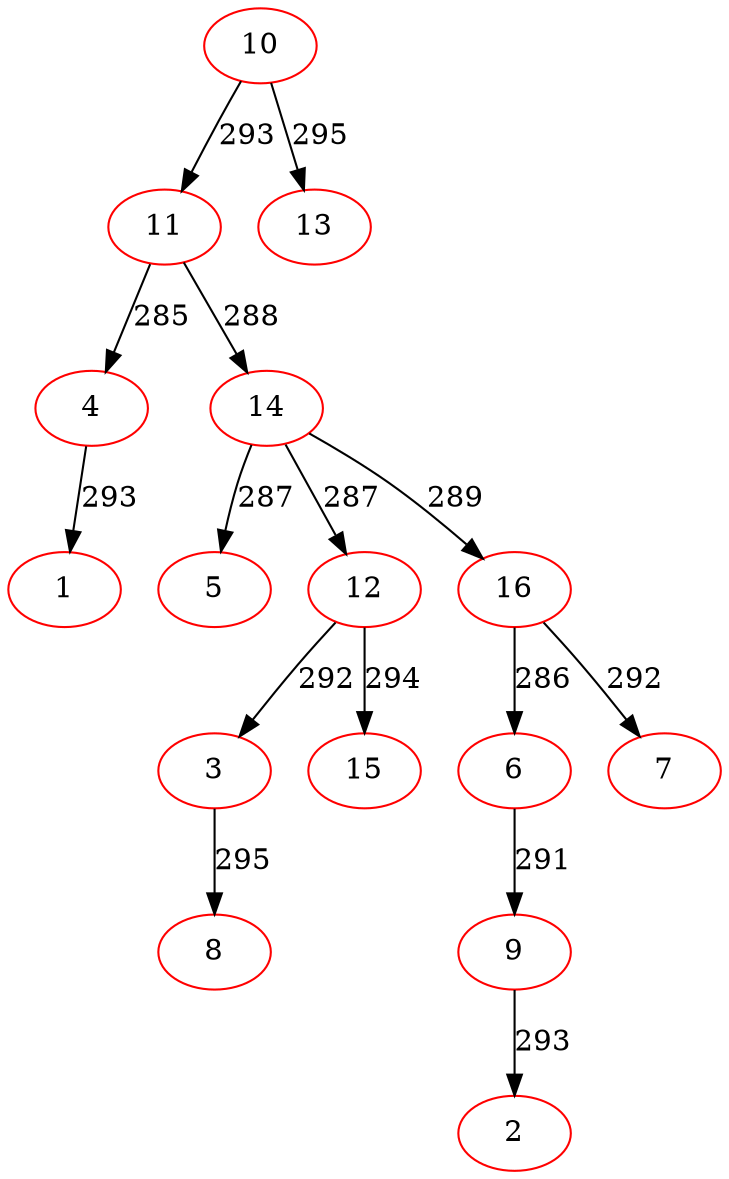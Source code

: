 digraph {
10[color=red]
11[color=red]
4[color=red]
1[color=red]
4->1[label=293]
11->4[label=285]
14[color=red]
5[color=red]
14->5[label=287]
12[color=red]
3[color=red]
8[color=red]
3->8[label=295]
12->3[label=292]
15[color=red]
12->15[label=294]
14->12[label=287]
16[color=red]
6[color=red]
9[color=red]
2[color=red]
9->2[label=293]
6->9[label=291]
16->6[label=286]
7[color=red]
16->7[label=292]
14->16[label=289]
11->14[label=288]
10->11[label=293]
13[color=red]
10->13[label=295]
}